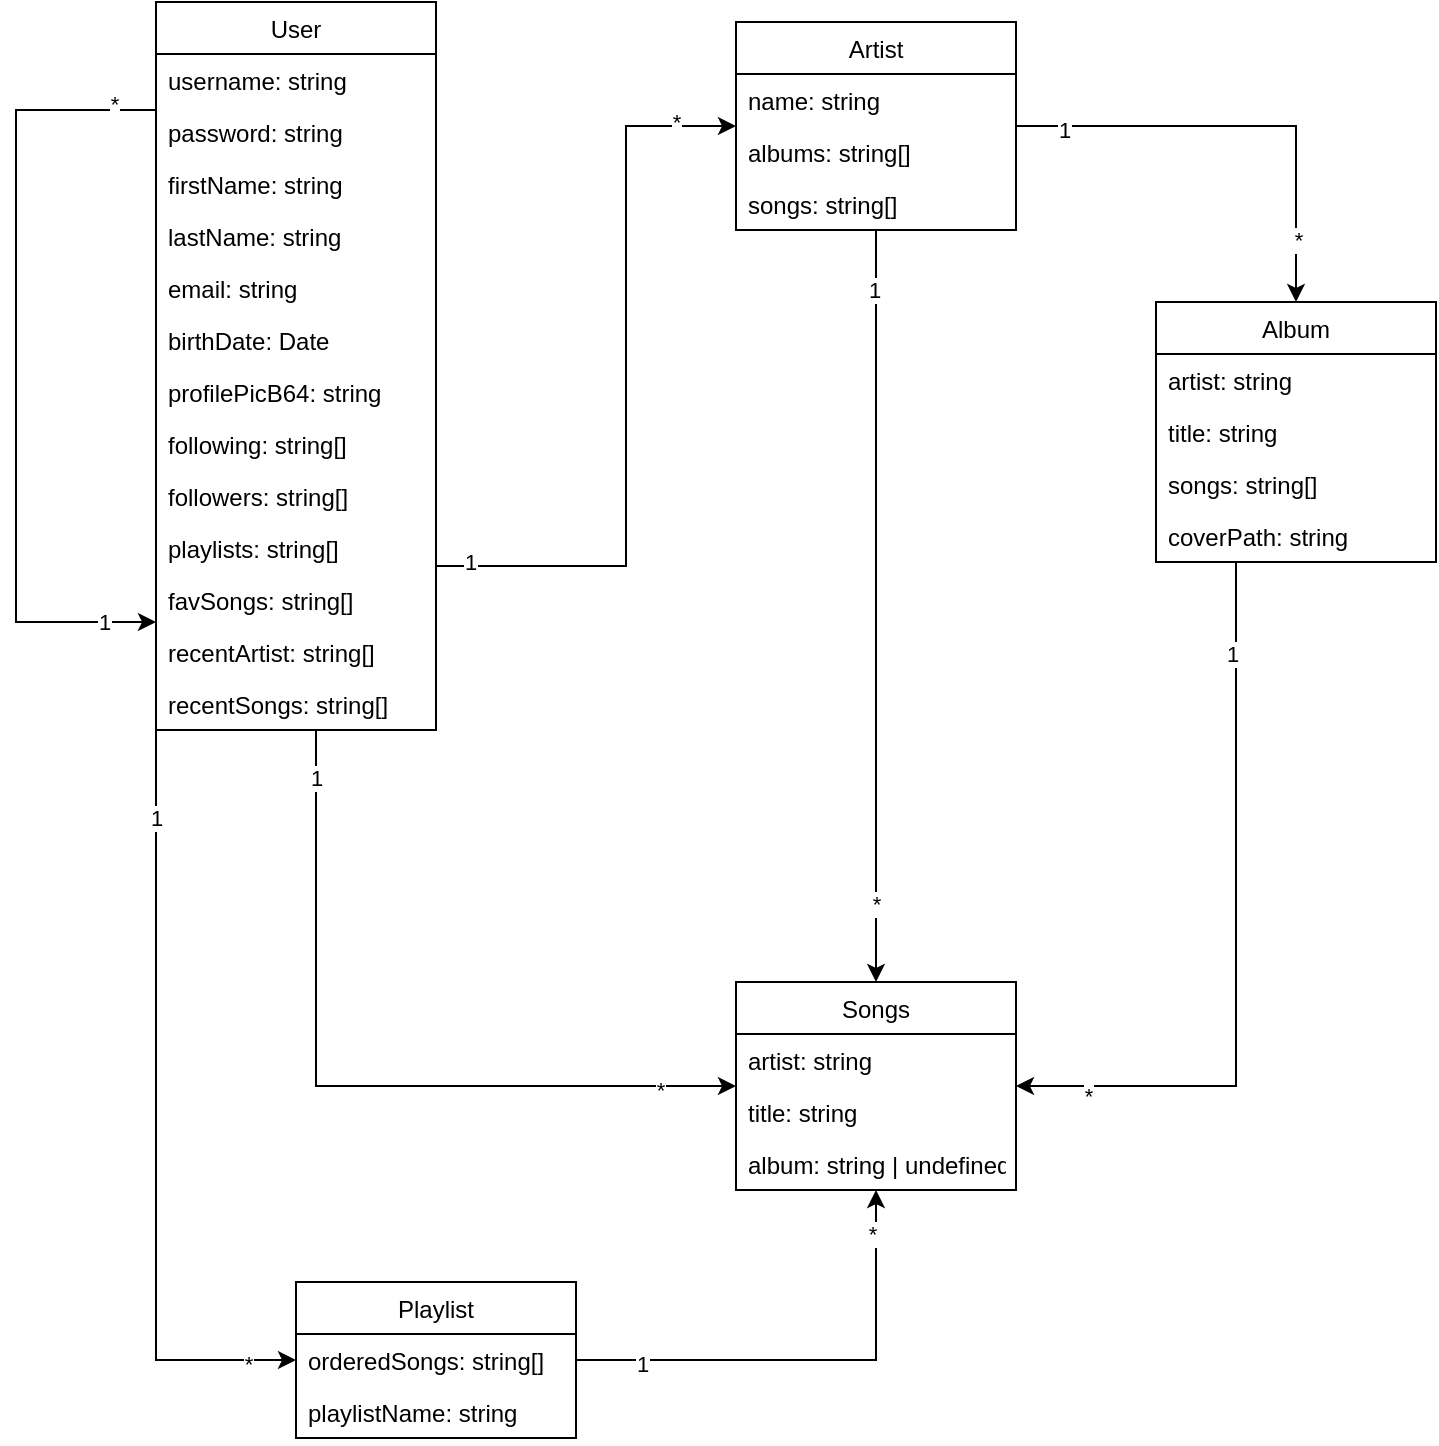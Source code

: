 <mxfile version="20.4.0" type="device"><diagram id="EMogN-H76DXrgyg9dRfz" name="Page-1"><mxGraphModel dx="702" dy="776" grid="1" gridSize="10" guides="1" tooltips="1" connect="1" arrows="1" fold="1" page="1" pageScale="1" pageWidth="850" pageHeight="1100" math="0" shadow="0"><root><mxCell id="0"/><mxCell id="1" parent="0"/><mxCell id="Nkl_OLFEWZdMbTS2Psxb-45" style="edgeStyle=orthogonalEdgeStyle;rounded=0;orthogonalLoop=1;jettySize=auto;html=1;" edge="1" parent="1" source="Nkl_OLFEWZdMbTS2Psxb-1" target="Nkl_OLFEWZdMbTS2Psxb-39"><mxGeometry relative="1" as="geometry"><Array as="points"><mxPoint x="315" y="352"/><mxPoint x="315" y="132"/></Array></mxGeometry></mxCell><mxCell id="Nkl_OLFEWZdMbTS2Psxb-51" value="*" style="edgeLabel;html=1;align=center;verticalAlign=middle;resizable=0;points=[];" vertex="1" connectable="0" parent="Nkl_OLFEWZdMbTS2Psxb-45"><mxGeometry x="-0.903" y="2" relative="1" as="geometry"><mxPoint as="offset"/></mxGeometry></mxCell><mxCell id="Nkl_OLFEWZdMbTS2Psxb-52" value="1" style="edgeLabel;html=1;align=center;verticalAlign=middle;resizable=0;points=[];" vertex="1" connectable="0" parent="Nkl_OLFEWZdMbTS2Psxb-45"><mxGeometry x="-0.909" y="2" relative="1" as="geometry"><mxPoint as="offset"/></mxGeometry></mxCell><mxCell id="Nkl_OLFEWZdMbTS2Psxb-53" value="*" style="edgeLabel;html=1;align=center;verticalAlign=middle;resizable=0;points=[];" vertex="1" connectable="0" parent="Nkl_OLFEWZdMbTS2Psxb-45"><mxGeometry x="-0.085" y="3" relative="1" as="geometry"><mxPoint x="28" y="-148" as="offset"/></mxGeometry></mxCell><mxCell id="Nkl_OLFEWZdMbTS2Psxb-61" style="edgeStyle=orthogonalEdgeStyle;rounded=0;orthogonalLoop=1;jettySize=auto;html=1;" edge="1" parent="1" source="Nkl_OLFEWZdMbTS2Psxb-1" target="Nkl_OLFEWZdMbTS2Psxb-15"><mxGeometry relative="1" as="geometry"><Array as="points"><mxPoint x="160" y="612"/></Array></mxGeometry></mxCell><mxCell id="Nkl_OLFEWZdMbTS2Psxb-62" value="1" style="edgeLabel;html=1;align=center;verticalAlign=middle;resizable=0;points=[];" vertex="1" connectable="0" parent="Nkl_OLFEWZdMbTS2Psxb-61"><mxGeometry x="-0.876" y="3" relative="1" as="geometry"><mxPoint x="-3" as="offset"/></mxGeometry></mxCell><mxCell id="Nkl_OLFEWZdMbTS2Psxb-63" value="*" style="edgeLabel;html=1;align=center;verticalAlign=middle;resizable=0;points=[];" vertex="1" connectable="0" parent="Nkl_OLFEWZdMbTS2Psxb-61"><mxGeometry x="0.804" y="-2" relative="1" as="geometry"><mxPoint as="offset"/></mxGeometry></mxCell><mxCell id="Nkl_OLFEWZdMbTS2Psxb-71" style="edgeStyle=orthogonalEdgeStyle;rounded=0;orthogonalLoop=1;jettySize=auto;html=1;" edge="1" parent="1" source="Nkl_OLFEWZdMbTS2Psxb-1" target="Nkl_OLFEWZdMbTS2Psxb-65"><mxGeometry relative="1" as="geometry"><Array as="points"><mxPoint x="80" y="749"/></Array></mxGeometry></mxCell><mxCell id="Nkl_OLFEWZdMbTS2Psxb-72" value="1" style="edgeLabel;html=1;align=center;verticalAlign=middle;resizable=0;points=[];" vertex="1" connectable="0" parent="Nkl_OLFEWZdMbTS2Psxb-71"><mxGeometry x="-0.771" relative="1" as="geometry"><mxPoint as="offset"/></mxGeometry></mxCell><mxCell id="Nkl_OLFEWZdMbTS2Psxb-73" value="*" style="edgeLabel;html=1;align=center;verticalAlign=middle;resizable=0;points=[];" vertex="1" connectable="0" parent="Nkl_OLFEWZdMbTS2Psxb-71"><mxGeometry x="0.875" y="-2" relative="1" as="geometry"><mxPoint as="offset"/></mxGeometry></mxCell><mxCell id="Nkl_OLFEWZdMbTS2Psxb-1" value="User" style="swimlane;fontStyle=0;childLayout=stackLayout;horizontal=1;startSize=26;fillColor=none;horizontalStack=0;resizeParent=1;resizeParentMax=0;resizeLast=0;collapsible=1;marginBottom=0;" vertex="1" parent="1"><mxGeometry x="80" y="70" width="140" height="364" as="geometry"/></mxCell><mxCell id="Nkl_OLFEWZdMbTS2Psxb-2" value="username: string" style="text;strokeColor=none;fillColor=none;align=left;verticalAlign=top;spacingLeft=4;spacingRight=4;overflow=hidden;rotatable=0;points=[[0,0.5],[1,0.5]];portConstraint=eastwest;" vertex="1" parent="Nkl_OLFEWZdMbTS2Psxb-1"><mxGeometry y="26" width="140" height="26" as="geometry"/></mxCell><mxCell id="Nkl_OLFEWZdMbTS2Psxb-3" value="password: string" style="text;strokeColor=none;fillColor=none;align=left;verticalAlign=top;spacingLeft=4;spacingRight=4;overflow=hidden;rotatable=0;points=[[0,0.5],[1,0.5]];portConstraint=eastwest;" vertex="1" parent="Nkl_OLFEWZdMbTS2Psxb-1"><mxGeometry y="52" width="140" height="26" as="geometry"/></mxCell><mxCell id="Nkl_OLFEWZdMbTS2Psxb-4" value="firstName: string" style="text;strokeColor=none;fillColor=none;align=left;verticalAlign=top;spacingLeft=4;spacingRight=4;overflow=hidden;rotatable=0;points=[[0,0.5],[1,0.5]];portConstraint=eastwest;" vertex="1" parent="Nkl_OLFEWZdMbTS2Psxb-1"><mxGeometry y="78" width="140" height="26" as="geometry"/></mxCell><mxCell id="Nkl_OLFEWZdMbTS2Psxb-5" value="lastName: string" style="text;strokeColor=none;fillColor=none;align=left;verticalAlign=top;spacingLeft=4;spacingRight=4;overflow=hidden;rotatable=0;points=[[0,0.5],[1,0.5]];portConstraint=eastwest;" vertex="1" parent="Nkl_OLFEWZdMbTS2Psxb-1"><mxGeometry y="104" width="140" height="26" as="geometry"/></mxCell><mxCell id="Nkl_OLFEWZdMbTS2Psxb-8" value="email: string" style="text;strokeColor=none;fillColor=none;align=left;verticalAlign=top;spacingLeft=4;spacingRight=4;overflow=hidden;rotatable=0;points=[[0,0.5],[1,0.5]];portConstraint=eastwest;" vertex="1" parent="Nkl_OLFEWZdMbTS2Psxb-1"><mxGeometry y="130" width="140" height="26" as="geometry"/></mxCell><mxCell id="Nkl_OLFEWZdMbTS2Psxb-6" value="birthDate: Date" style="text;strokeColor=none;fillColor=none;align=left;verticalAlign=top;spacingLeft=4;spacingRight=4;overflow=hidden;rotatable=0;points=[[0,0.5],[1,0.5]];portConstraint=eastwest;" vertex="1" parent="Nkl_OLFEWZdMbTS2Psxb-1"><mxGeometry y="156" width="140" height="26" as="geometry"/></mxCell><mxCell id="Nkl_OLFEWZdMbTS2Psxb-7" value="profilePicB64: string" style="text;strokeColor=none;fillColor=none;align=left;verticalAlign=top;spacingLeft=4;spacingRight=4;overflow=hidden;rotatable=0;points=[[0,0.5],[1,0.5]];portConstraint=eastwest;" vertex="1" parent="Nkl_OLFEWZdMbTS2Psxb-1"><mxGeometry y="182" width="140" height="26" as="geometry"/></mxCell><mxCell id="Nkl_OLFEWZdMbTS2Psxb-9" value="following: string[]" style="text;strokeColor=none;fillColor=none;align=left;verticalAlign=top;spacingLeft=4;spacingRight=4;overflow=hidden;rotatable=0;points=[[0,0.5],[1,0.5]];portConstraint=eastwest;" vertex="1" parent="Nkl_OLFEWZdMbTS2Psxb-1"><mxGeometry y="208" width="140" height="26" as="geometry"/></mxCell><mxCell id="Nkl_OLFEWZdMbTS2Psxb-10" value="followers: string[]" style="text;strokeColor=none;fillColor=none;align=left;verticalAlign=top;spacingLeft=4;spacingRight=4;overflow=hidden;rotatable=0;points=[[0,0.5],[1,0.5]];portConstraint=eastwest;" vertex="1" parent="Nkl_OLFEWZdMbTS2Psxb-1"><mxGeometry y="234" width="140" height="26" as="geometry"/></mxCell><mxCell id="Nkl_OLFEWZdMbTS2Psxb-11" value="playlists: string[]" style="text;strokeColor=none;fillColor=none;align=left;verticalAlign=top;spacingLeft=4;spacingRight=4;overflow=hidden;rotatable=0;points=[[0,0.5],[1,0.5]];portConstraint=eastwest;" vertex="1" parent="Nkl_OLFEWZdMbTS2Psxb-1"><mxGeometry y="260" width="140" height="26" as="geometry"/></mxCell><mxCell id="Nkl_OLFEWZdMbTS2Psxb-12" value="favSongs: string[]" style="text;strokeColor=none;fillColor=none;align=left;verticalAlign=top;spacingLeft=4;spacingRight=4;overflow=hidden;rotatable=0;points=[[0,0.5],[1,0.5]];portConstraint=eastwest;" vertex="1" parent="Nkl_OLFEWZdMbTS2Psxb-1"><mxGeometry y="286" width="140" height="26" as="geometry"/></mxCell><mxCell id="Nkl_OLFEWZdMbTS2Psxb-13" value="recentArtist: string[]" style="text;strokeColor=none;fillColor=none;align=left;verticalAlign=top;spacingLeft=4;spacingRight=4;overflow=hidden;rotatable=0;points=[[0,0.5],[1,0.5]];portConstraint=eastwest;" vertex="1" parent="Nkl_OLFEWZdMbTS2Psxb-1"><mxGeometry y="312" width="140" height="26" as="geometry"/></mxCell><mxCell id="Nkl_OLFEWZdMbTS2Psxb-14" value="recentSongs: string[]" style="text;strokeColor=none;fillColor=none;align=left;verticalAlign=top;spacingLeft=4;spacingRight=4;overflow=hidden;rotatable=0;points=[[0,0.5],[1,0.5]];portConstraint=eastwest;" vertex="1" parent="Nkl_OLFEWZdMbTS2Psxb-1"><mxGeometry y="338" width="140" height="26" as="geometry"/></mxCell><mxCell id="Nkl_OLFEWZdMbTS2Psxb-15" value="Songs" style="swimlane;fontStyle=0;childLayout=stackLayout;horizontal=1;startSize=26;fillColor=none;horizontalStack=0;resizeParent=1;resizeParentMax=0;resizeLast=0;collapsible=1;marginBottom=0;" vertex="1" parent="1"><mxGeometry x="370" y="560" width="140" height="104" as="geometry"/></mxCell><mxCell id="Nkl_OLFEWZdMbTS2Psxb-16" value="artist: string" style="text;strokeColor=none;fillColor=none;align=left;verticalAlign=top;spacingLeft=4;spacingRight=4;overflow=hidden;rotatable=0;points=[[0,0.5],[1,0.5]];portConstraint=eastwest;" vertex="1" parent="Nkl_OLFEWZdMbTS2Psxb-15"><mxGeometry y="26" width="140" height="26" as="geometry"/></mxCell><mxCell id="Nkl_OLFEWZdMbTS2Psxb-17" value="title: string" style="text;strokeColor=none;fillColor=none;align=left;verticalAlign=top;spacingLeft=4;spacingRight=4;overflow=hidden;rotatable=0;points=[[0,0.5],[1,0.5]];portConstraint=eastwest;" vertex="1" parent="Nkl_OLFEWZdMbTS2Psxb-15"><mxGeometry y="52" width="140" height="26" as="geometry"/></mxCell><mxCell id="Nkl_OLFEWZdMbTS2Psxb-19" value="album: string | undefined" style="text;strokeColor=none;fillColor=none;align=left;verticalAlign=top;spacingLeft=4;spacingRight=4;overflow=hidden;rotatable=0;points=[[0,0.5],[1,0.5]];portConstraint=eastwest;" vertex="1" parent="Nkl_OLFEWZdMbTS2Psxb-15"><mxGeometry y="78" width="140" height="26" as="geometry"/></mxCell><mxCell id="Nkl_OLFEWZdMbTS2Psxb-58" style="edgeStyle=orthogonalEdgeStyle;rounded=0;orthogonalLoop=1;jettySize=auto;html=1;" edge="1" parent="1" source="Nkl_OLFEWZdMbTS2Psxb-20" target="Nkl_OLFEWZdMbTS2Psxb-15"><mxGeometry relative="1" as="geometry"><Array as="points"><mxPoint x="620" y="612"/></Array></mxGeometry></mxCell><mxCell id="Nkl_OLFEWZdMbTS2Psxb-59" value="1" style="edgeLabel;html=1;align=center;verticalAlign=middle;resizable=0;points=[];" vertex="1" connectable="0" parent="Nkl_OLFEWZdMbTS2Psxb-58"><mxGeometry x="-0.753" y="-2" relative="1" as="geometry"><mxPoint as="offset"/></mxGeometry></mxCell><mxCell id="Nkl_OLFEWZdMbTS2Psxb-60" value="*" style="edgeLabel;html=1;align=center;verticalAlign=middle;resizable=0;points=[];" vertex="1" connectable="0" parent="Nkl_OLFEWZdMbTS2Psxb-58"><mxGeometry x="0.806" y="5" relative="1" as="geometry"><mxPoint as="offset"/></mxGeometry></mxCell><mxCell id="Nkl_OLFEWZdMbTS2Psxb-20" value="Album" style="swimlane;fontStyle=0;childLayout=stackLayout;horizontal=1;startSize=26;fillColor=none;horizontalStack=0;resizeParent=1;resizeParentMax=0;resizeLast=0;collapsible=1;marginBottom=0;" vertex="1" parent="1"><mxGeometry x="580" y="220" width="140" height="130" as="geometry"/></mxCell><mxCell id="Nkl_OLFEWZdMbTS2Psxb-21" value="artist: string" style="text;strokeColor=none;fillColor=none;align=left;verticalAlign=top;spacingLeft=4;spacingRight=4;overflow=hidden;rotatable=0;points=[[0,0.5],[1,0.5]];portConstraint=eastwest;" vertex="1" parent="Nkl_OLFEWZdMbTS2Psxb-20"><mxGeometry y="26" width="140" height="26" as="geometry"/></mxCell><mxCell id="Nkl_OLFEWZdMbTS2Psxb-22" value="title: string" style="text;strokeColor=none;fillColor=none;align=left;verticalAlign=top;spacingLeft=4;spacingRight=4;overflow=hidden;rotatable=0;points=[[0,0.5],[1,0.5]];portConstraint=eastwest;" vertex="1" parent="Nkl_OLFEWZdMbTS2Psxb-20"><mxGeometry y="52" width="140" height="26" as="geometry"/></mxCell><mxCell id="Nkl_OLFEWZdMbTS2Psxb-23" value="songs: string[]" style="text;strokeColor=none;fillColor=none;align=left;verticalAlign=top;spacingLeft=4;spacingRight=4;overflow=hidden;rotatable=0;points=[[0,0.5],[1,0.5]];portConstraint=eastwest;" vertex="1" parent="Nkl_OLFEWZdMbTS2Psxb-20"><mxGeometry y="78" width="140" height="26" as="geometry"/></mxCell><mxCell id="Nkl_OLFEWZdMbTS2Psxb-24" value="coverPath: string" style="text;strokeColor=none;fillColor=none;align=left;verticalAlign=top;spacingLeft=4;spacingRight=4;overflow=hidden;rotatable=0;points=[[0,0.5],[1,0.5]];portConstraint=eastwest;" vertex="1" parent="Nkl_OLFEWZdMbTS2Psxb-20"><mxGeometry y="104" width="140" height="26" as="geometry"/></mxCell><mxCell id="Nkl_OLFEWZdMbTS2Psxb-43" style="edgeStyle=orthogonalEdgeStyle;rounded=0;orthogonalLoop=1;jettySize=auto;html=1;" edge="1" parent="1" source="Nkl_OLFEWZdMbTS2Psxb-39" target="Nkl_OLFEWZdMbTS2Psxb-20"><mxGeometry relative="1" as="geometry"/></mxCell><mxCell id="Nkl_OLFEWZdMbTS2Psxb-54" value="1" style="edgeLabel;html=1;align=center;verticalAlign=middle;resizable=0;points=[];" vertex="1" connectable="0" parent="Nkl_OLFEWZdMbTS2Psxb-43"><mxGeometry x="-0.789" y="-2" relative="1" as="geometry"><mxPoint as="offset"/></mxGeometry></mxCell><mxCell id="Nkl_OLFEWZdMbTS2Psxb-55" value="*" style="edgeLabel;html=1;align=center;verticalAlign=middle;resizable=0;points=[];" vertex="1" connectable="0" parent="Nkl_OLFEWZdMbTS2Psxb-43"><mxGeometry x="0.728" y="1" relative="1" as="geometry"><mxPoint as="offset"/></mxGeometry></mxCell><mxCell id="Nkl_OLFEWZdMbTS2Psxb-44" style="edgeStyle=orthogonalEdgeStyle;rounded=0;orthogonalLoop=1;jettySize=auto;html=1;" edge="1" parent="1" source="Nkl_OLFEWZdMbTS2Psxb-39" target="Nkl_OLFEWZdMbTS2Psxb-15"><mxGeometry relative="1" as="geometry"/></mxCell><mxCell id="Nkl_OLFEWZdMbTS2Psxb-56" value="1" style="edgeLabel;html=1;align=center;verticalAlign=middle;resizable=0;points=[];" vertex="1" connectable="0" parent="Nkl_OLFEWZdMbTS2Psxb-44"><mxGeometry x="-0.84" y="-1" relative="1" as="geometry"><mxPoint as="offset"/></mxGeometry></mxCell><mxCell id="Nkl_OLFEWZdMbTS2Psxb-57" value="*" style="edgeLabel;html=1;align=center;verticalAlign=middle;resizable=0;points=[];" vertex="1" connectable="0" parent="Nkl_OLFEWZdMbTS2Psxb-44"><mxGeometry x="0.793" y="3" relative="1" as="geometry"><mxPoint x="-3" as="offset"/></mxGeometry></mxCell><mxCell id="Nkl_OLFEWZdMbTS2Psxb-39" value="Artist" style="swimlane;fontStyle=0;childLayout=stackLayout;horizontal=1;startSize=26;fillColor=none;horizontalStack=0;resizeParent=1;resizeParentMax=0;resizeLast=0;collapsible=1;marginBottom=0;" vertex="1" parent="1"><mxGeometry x="370" y="80" width="140" height="104" as="geometry"/></mxCell><mxCell id="Nkl_OLFEWZdMbTS2Psxb-40" value="name: string" style="text;strokeColor=none;fillColor=none;align=left;verticalAlign=top;spacingLeft=4;spacingRight=4;overflow=hidden;rotatable=0;points=[[0,0.5],[1,0.5]];portConstraint=eastwest;" vertex="1" parent="Nkl_OLFEWZdMbTS2Psxb-39"><mxGeometry y="26" width="140" height="26" as="geometry"/></mxCell><mxCell id="Nkl_OLFEWZdMbTS2Psxb-41" value="albums: string[]" style="text;strokeColor=none;fillColor=none;align=left;verticalAlign=top;spacingLeft=4;spacingRight=4;overflow=hidden;rotatable=0;points=[[0,0.5],[1,0.5]];portConstraint=eastwest;" vertex="1" parent="Nkl_OLFEWZdMbTS2Psxb-39"><mxGeometry y="52" width="140" height="26" as="geometry"/></mxCell><mxCell id="Nkl_OLFEWZdMbTS2Psxb-42" value="songs: string[]" style="text;strokeColor=none;fillColor=none;align=left;verticalAlign=top;spacingLeft=4;spacingRight=4;overflow=hidden;rotatable=0;points=[[0,0.5],[1,0.5]];portConstraint=eastwest;" vertex="1" parent="Nkl_OLFEWZdMbTS2Psxb-39"><mxGeometry y="78" width="140" height="26" as="geometry"/></mxCell><mxCell id="Nkl_OLFEWZdMbTS2Psxb-46" style="edgeStyle=orthogonalEdgeStyle;rounded=0;orthogonalLoop=1;jettySize=auto;html=1;" edge="1" parent="1" source="Nkl_OLFEWZdMbTS2Psxb-1" target="Nkl_OLFEWZdMbTS2Psxb-1"><mxGeometry relative="1" as="geometry"><Array as="points"><mxPoint x="10" y="380"/></Array></mxGeometry></mxCell><mxCell id="Nkl_OLFEWZdMbTS2Psxb-49" value="*" style="edgeLabel;html=1;align=center;verticalAlign=middle;resizable=0;points=[];" vertex="1" connectable="0" parent="Nkl_OLFEWZdMbTS2Psxb-46"><mxGeometry x="-0.894" y="-3" relative="1" as="geometry"><mxPoint as="offset"/></mxGeometry></mxCell><mxCell id="Nkl_OLFEWZdMbTS2Psxb-50" value="1" style="edgeLabel;html=1;align=center;verticalAlign=middle;resizable=0;points=[];" vertex="1" connectable="0" parent="Nkl_OLFEWZdMbTS2Psxb-46"><mxGeometry x="0.869" relative="1" as="geometry"><mxPoint as="offset"/></mxGeometry></mxCell><mxCell id="Nkl_OLFEWZdMbTS2Psxb-74" style="edgeStyle=orthogonalEdgeStyle;rounded=0;orthogonalLoop=1;jettySize=auto;html=1;" edge="1" parent="1" source="Nkl_OLFEWZdMbTS2Psxb-65" target="Nkl_OLFEWZdMbTS2Psxb-15"><mxGeometry relative="1" as="geometry"/></mxCell><mxCell id="Nkl_OLFEWZdMbTS2Psxb-75" value="1" style="edgeLabel;html=1;align=center;verticalAlign=middle;resizable=0;points=[];" vertex="1" connectable="0" parent="Nkl_OLFEWZdMbTS2Psxb-74"><mxGeometry x="-0.719" y="-2" relative="1" as="geometry"><mxPoint as="offset"/></mxGeometry></mxCell><mxCell id="Nkl_OLFEWZdMbTS2Psxb-76" value="*" style="edgeLabel;html=1;align=center;verticalAlign=middle;resizable=0;points=[];" vertex="1" connectable="0" parent="Nkl_OLFEWZdMbTS2Psxb-74"><mxGeometry x="0.813" y="2" relative="1" as="geometry"><mxPoint as="offset"/></mxGeometry></mxCell><mxCell id="Nkl_OLFEWZdMbTS2Psxb-65" value="Playlist" style="swimlane;fontStyle=0;childLayout=stackLayout;horizontal=1;startSize=26;fillColor=none;horizontalStack=0;resizeParent=1;resizeParentMax=0;resizeLast=0;collapsible=1;marginBottom=0;" vertex="1" parent="1"><mxGeometry x="150" y="710" width="140" height="78" as="geometry"/></mxCell><mxCell id="Nkl_OLFEWZdMbTS2Psxb-66" value="orderedSongs: string[]" style="text;strokeColor=none;fillColor=none;align=left;verticalAlign=top;spacingLeft=4;spacingRight=4;overflow=hidden;rotatable=0;points=[[0,0.5],[1,0.5]];portConstraint=eastwest;" vertex="1" parent="Nkl_OLFEWZdMbTS2Psxb-65"><mxGeometry y="26" width="140" height="26" as="geometry"/></mxCell><mxCell id="Nkl_OLFEWZdMbTS2Psxb-67" value="playlistName: string" style="text;strokeColor=none;fillColor=none;align=left;verticalAlign=top;spacingLeft=4;spacingRight=4;overflow=hidden;rotatable=0;points=[[0,0.5],[1,0.5]];portConstraint=eastwest;" vertex="1" parent="Nkl_OLFEWZdMbTS2Psxb-65"><mxGeometry y="52" width="140" height="26" as="geometry"/></mxCell></root></mxGraphModel></diagram></mxfile>